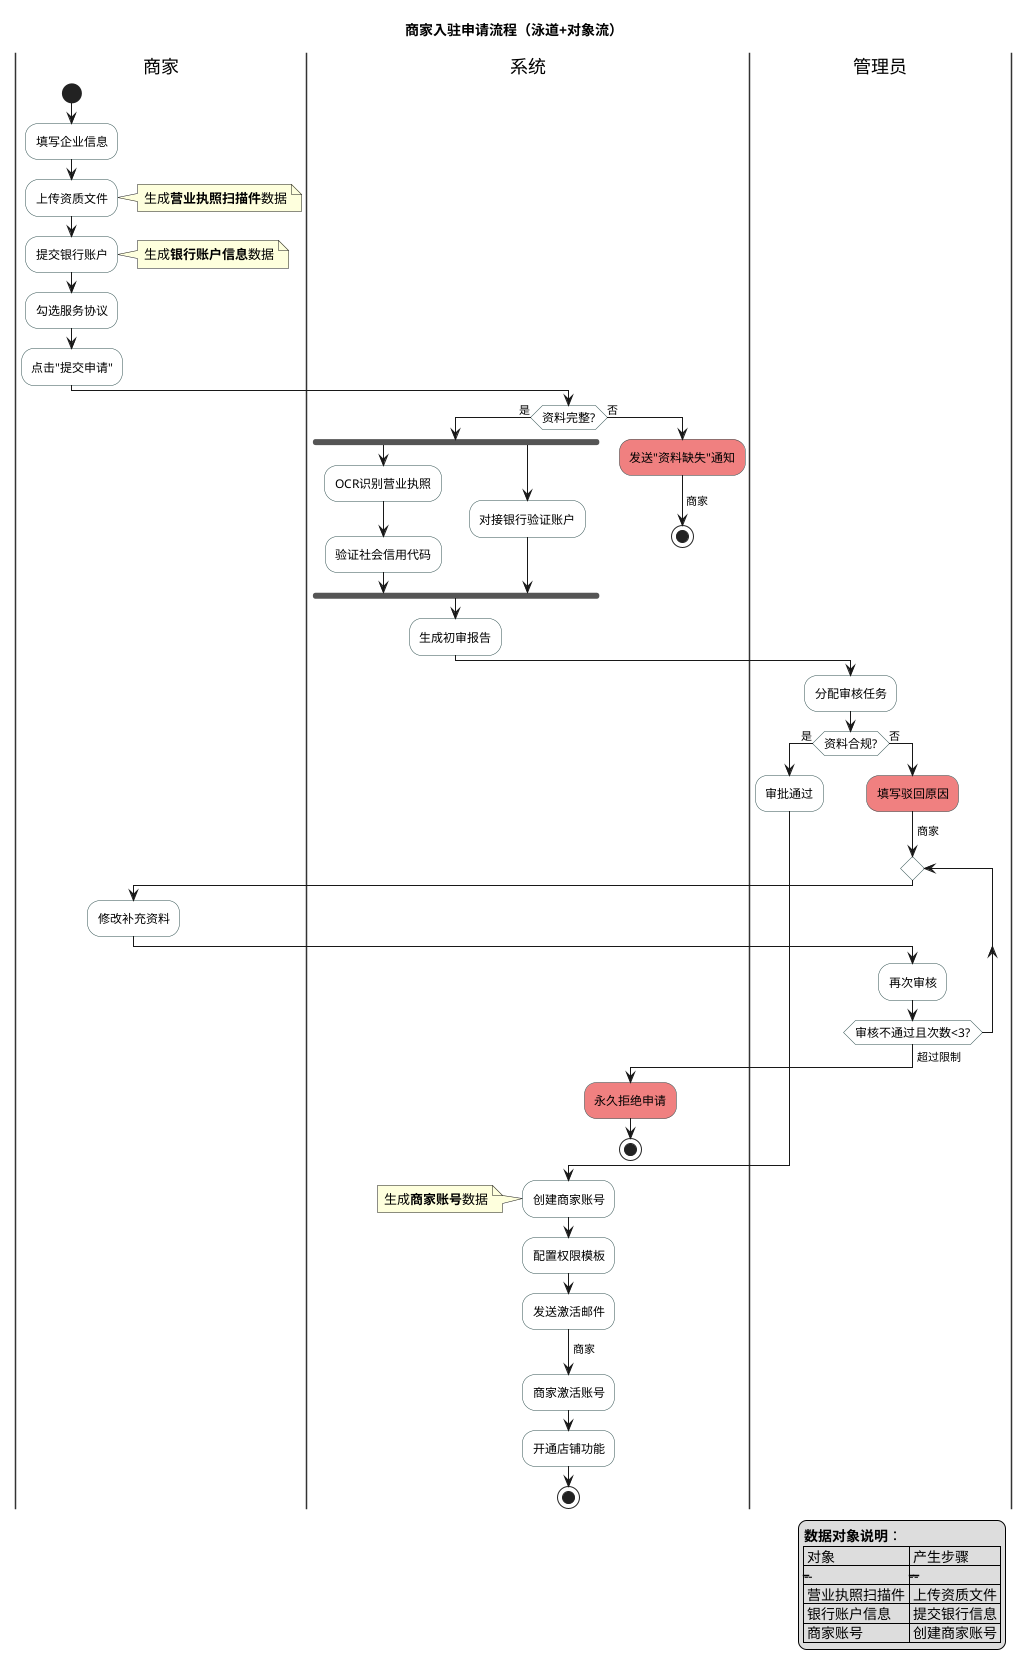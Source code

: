@startuml MerchantRegistration_Corrected

title 商家入驻申请流程（泳道+对象流）
skinparam swimlane {
  backgroundColor #F5F5F5
  borderColor #333
  participantFontSize 14
}
skinparam activity {
  BackgroundColor #FFF
  BorderColor #2F4F4F
  FontSize 12
}

|商家|
start
:填写企业信息;
:上传资质文件;
note right: 生成**营业执照扫描件**数据
:提交银行账户;
note right: 生成**银行账户信息**数据
:勾选服务协议;
:点击"提交申请";

|系统|
if (资料完整?) then (是)
  fork
    :OCR识别营业执照;
    :验证社会信用代码;
  fork again
    :对接银行验证账户;
  end fork
  :生成初审报告;
else (否)
  #LightCoral:发送"资料缺失"通知;
  -> 商家;
  stop
endif

|管理员|
:分配审核任务;
if (资料合规?) then (是)
  :审批通过;
else (否)
  #LightCoral:填写驳回原因;
  -> 商家;
  repeat
    |商家|
    :修改补充资料;
    |管理员|
    :再次审核;
  repeat while (审核不通过且次数<3?)
  ->超过限制;
  |系统|
  #LightCoral:永久拒绝申请;
  stop
endif

|系统|
:创建商家账号;
note left: 生成**商家账号**数据
:配置权限模板;
:发送激活邮件;
-> 商家;
:商家激活账号;
:开通店铺功能;
stop

' === 对象流可视化改进 ===
legend right
  <b>数据对象说明</b>：
  | 对象 | 产生步骤 |
  |------|----------|
  | 营业执照扫描件 | 上传资质文件 |
  | 银行账户信息 | 提交银行信息 |
  | 商家账号 | 创建商家账号 |
end legend

@enduml
